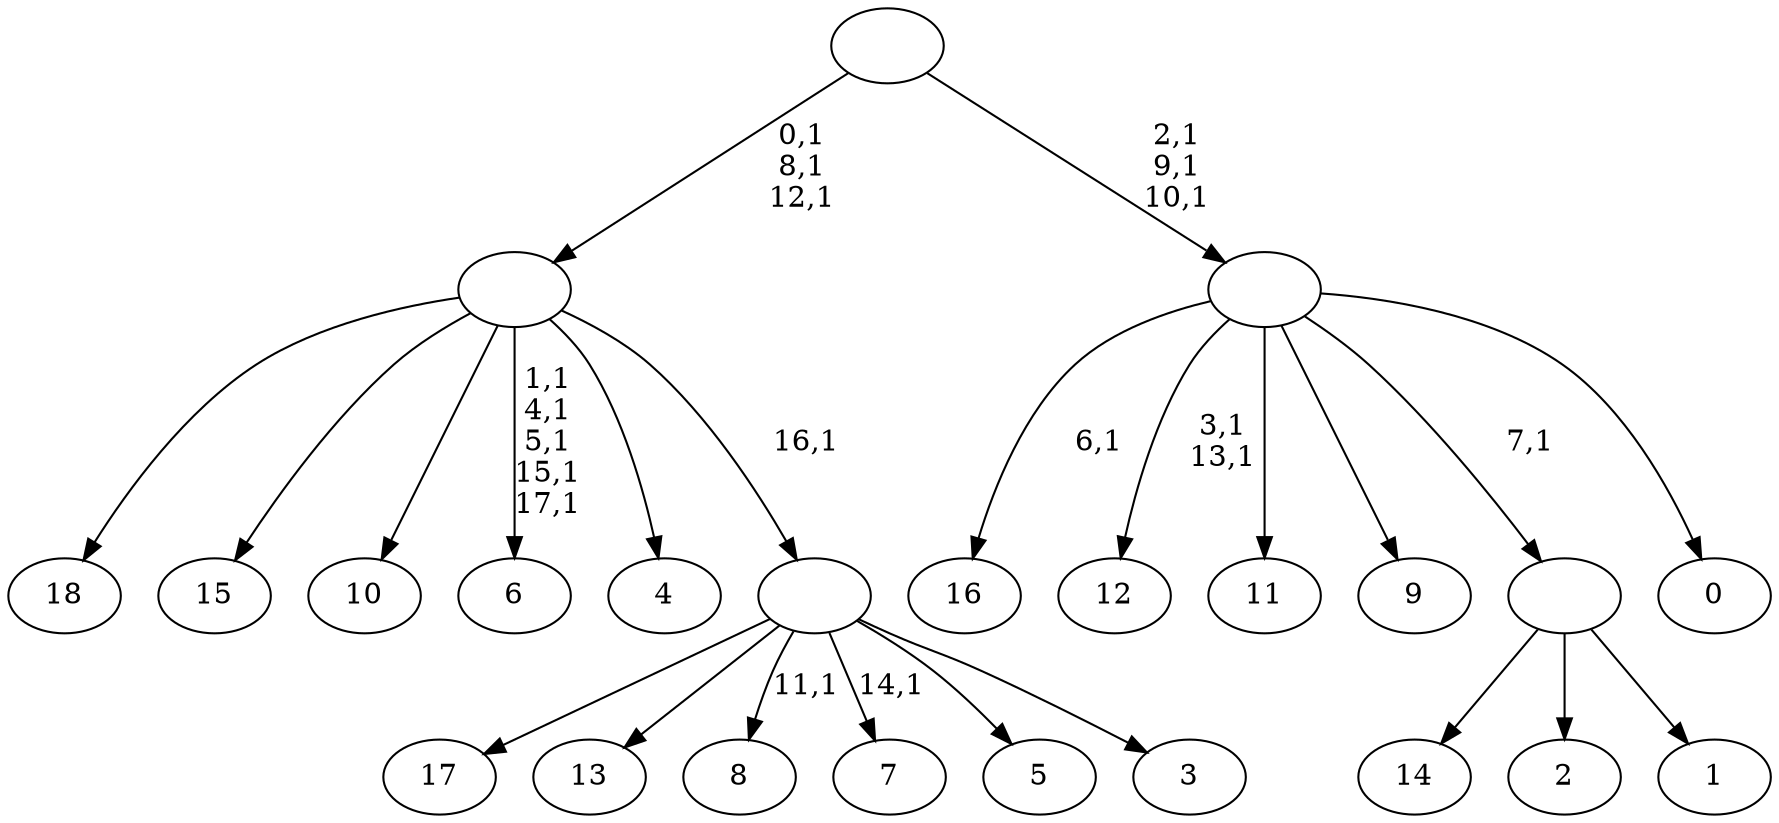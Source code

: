 digraph T {
	37 [label="18"]
	36 [label="17"]
	35 [label="16"]
	33 [label="15"]
	32 [label="14"]
	31 [label="13"]
	30 [label="12"]
	27 [label="11"]
	26 [label="10"]
	25 [label="9"]
	24 [label="8"]
	22 [label="7"]
	20 [label="6"]
	14 [label="5"]
	13 [label="4"]
	12 [label="3"]
	11 [label=""]
	10 [label=""]
	7 [label="2"]
	6 [label="1"]
	5 [label=""]
	4 [label="0"]
	3 [label=""]
	0 [label=""]
	11 -> 22 [label="14,1"]
	11 -> 24 [label="11,1"]
	11 -> 36 [label=""]
	11 -> 31 [label=""]
	11 -> 14 [label=""]
	11 -> 12 [label=""]
	10 -> 20 [label="1,1\n4,1\n5,1\n15,1\n17,1"]
	10 -> 37 [label=""]
	10 -> 33 [label=""]
	10 -> 26 [label=""]
	10 -> 13 [label=""]
	10 -> 11 [label="16,1"]
	5 -> 32 [label=""]
	5 -> 7 [label=""]
	5 -> 6 [label=""]
	3 -> 30 [label="3,1\n13,1"]
	3 -> 35 [label="6,1"]
	3 -> 27 [label=""]
	3 -> 25 [label=""]
	3 -> 5 [label="7,1"]
	3 -> 4 [label=""]
	0 -> 3 [label="2,1\n9,1\n10,1"]
	0 -> 10 [label="0,1\n8,1\n12,1"]
}

